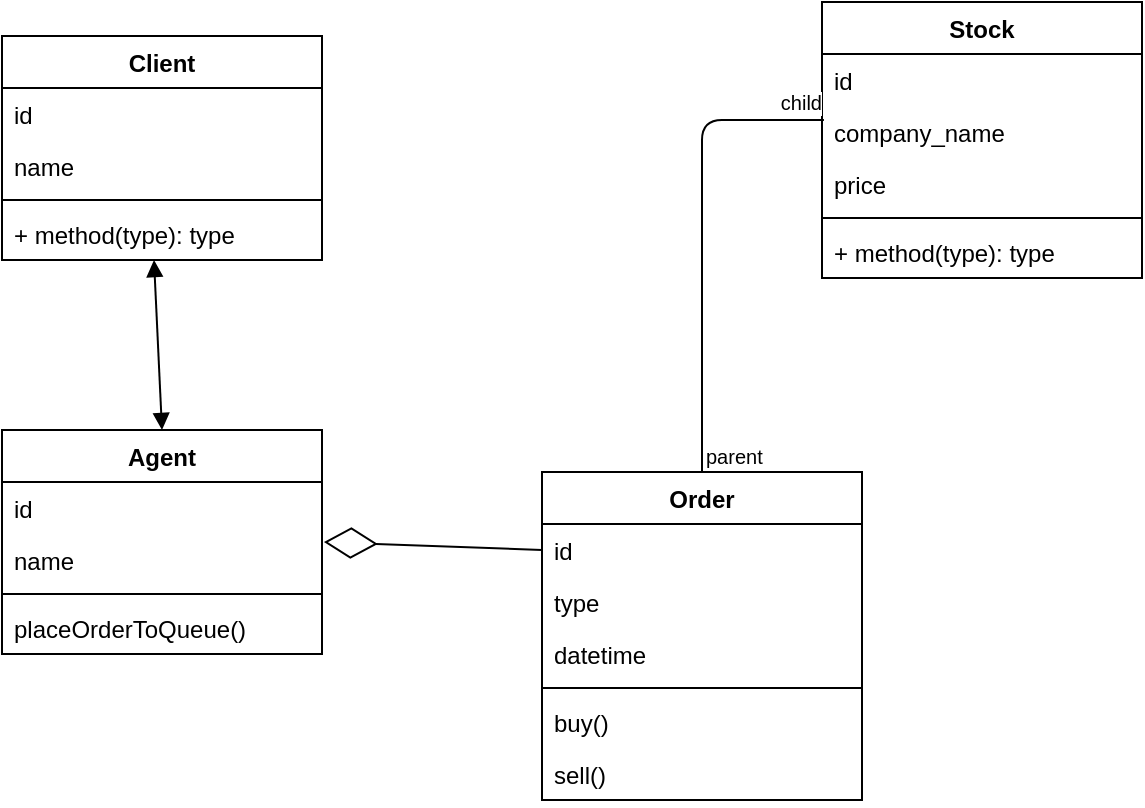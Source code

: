 <mxfile pages="1" version="11.2.4" type="device"><diagram id="giR8DyUIDumRxd8KFajV" name="Page-1"><mxGraphModel dx="1339" dy="776" grid="1" gridSize="10" guides="1" tooltips="1" connect="1" arrows="1" fold="1" page="1" pageScale="1" pageWidth="827" pageHeight="1169" math="0" shadow="0"><root><mxCell id="0"/><mxCell id="1" parent="0"/><mxCell id="FiY4nHufzLq0RqtQPzyp-1" value="Client" style="swimlane;fontStyle=1;align=center;verticalAlign=top;childLayout=stackLayout;horizontal=1;startSize=26;horizontalStack=0;resizeParent=1;resizeParentMax=0;resizeLast=0;collapsible=1;marginBottom=0;" vertex="1" parent="1"><mxGeometry x="170" y="33" width="160" height="112" as="geometry"/></mxCell><mxCell id="FiY4nHufzLq0RqtQPzyp-2" value="id" style="text;strokeColor=none;fillColor=none;align=left;verticalAlign=top;spacingLeft=4;spacingRight=4;overflow=hidden;rotatable=0;points=[[0,0.5],[1,0.5]];portConstraint=eastwest;" vertex="1" parent="FiY4nHufzLq0RqtQPzyp-1"><mxGeometry y="26" width="160" height="26" as="geometry"/></mxCell><mxCell id="FiY4nHufzLq0RqtQPzyp-13" value="name" style="text;strokeColor=none;fillColor=none;align=left;verticalAlign=top;spacingLeft=4;spacingRight=4;overflow=hidden;rotatable=0;points=[[0,0.5],[1,0.5]];portConstraint=eastwest;" vertex="1" parent="FiY4nHufzLq0RqtQPzyp-1"><mxGeometry y="52" width="160" height="26" as="geometry"/></mxCell><mxCell id="FiY4nHufzLq0RqtQPzyp-3" value="" style="line;strokeWidth=1;fillColor=none;align=left;verticalAlign=middle;spacingTop=-1;spacingLeft=3;spacingRight=3;rotatable=0;labelPosition=right;points=[];portConstraint=eastwest;" vertex="1" parent="FiY4nHufzLq0RqtQPzyp-1"><mxGeometry y="78" width="160" height="8" as="geometry"/></mxCell><mxCell id="FiY4nHufzLq0RqtQPzyp-18" value="+ method(type): type" style="text;strokeColor=none;fillColor=none;align=left;verticalAlign=top;spacingLeft=4;spacingRight=4;overflow=hidden;rotatable=0;points=[[0,0.5],[1,0.5]];portConstraint=eastwest;" vertex="1" parent="FiY4nHufzLq0RqtQPzyp-1"><mxGeometry y="86" width="160" height="26" as="geometry"/></mxCell><mxCell id="FiY4nHufzLq0RqtQPzyp-5" value="Order" style="swimlane;fontStyle=1;align=center;verticalAlign=top;childLayout=stackLayout;horizontal=1;startSize=26;horizontalStack=0;resizeParent=1;resizeParentMax=0;resizeLast=0;collapsible=1;marginBottom=0;" vertex="1" parent="1"><mxGeometry x="440" y="251" width="160" height="164" as="geometry"/></mxCell><mxCell id="FiY4nHufzLq0RqtQPzyp-6" value="id" style="text;strokeColor=none;fillColor=none;align=left;verticalAlign=top;spacingLeft=4;spacingRight=4;overflow=hidden;rotatable=0;points=[[0,0.5],[1,0.5]];portConstraint=eastwest;" vertex="1" parent="FiY4nHufzLq0RqtQPzyp-5"><mxGeometry y="26" width="160" height="26" as="geometry"/></mxCell><mxCell id="FiY4nHufzLq0RqtQPzyp-14" value="type" style="text;strokeColor=none;fillColor=none;align=left;verticalAlign=top;spacingLeft=4;spacingRight=4;overflow=hidden;rotatable=0;points=[[0,0.5],[1,0.5]];portConstraint=eastwest;" vertex="1" parent="FiY4nHufzLq0RqtQPzyp-5"><mxGeometry y="52" width="160" height="26" as="geometry"/></mxCell><mxCell id="FiY4nHufzLq0RqtQPzyp-17" value="datetime" style="text;strokeColor=none;fillColor=none;align=left;verticalAlign=top;spacingLeft=4;spacingRight=4;overflow=hidden;rotatable=0;points=[[0,0.5],[1,0.5]];portConstraint=eastwest;" vertex="1" parent="FiY4nHufzLq0RqtQPzyp-5"><mxGeometry y="78" width="160" height="26" as="geometry"/></mxCell><mxCell id="FiY4nHufzLq0RqtQPzyp-7" value="" style="line;strokeWidth=1;fillColor=none;align=left;verticalAlign=middle;spacingTop=-1;spacingLeft=3;spacingRight=3;rotatable=0;labelPosition=right;points=[];portConstraint=eastwest;" vertex="1" parent="FiY4nHufzLq0RqtQPzyp-5"><mxGeometry y="104" width="160" height="8" as="geometry"/></mxCell><mxCell id="FiY4nHufzLq0RqtQPzyp-8" value="buy()&#10;" style="text;strokeColor=none;fillColor=none;align=left;verticalAlign=top;spacingLeft=4;spacingRight=4;overflow=hidden;rotatable=0;points=[[0,0.5],[1,0.5]];portConstraint=eastwest;" vertex="1" parent="FiY4nHufzLq0RqtQPzyp-5"><mxGeometry y="112" width="160" height="26" as="geometry"/></mxCell><mxCell id="FiY4nHufzLq0RqtQPzyp-29" value="sell()&#10;" style="text;strokeColor=none;fillColor=none;align=left;verticalAlign=top;spacingLeft=4;spacingRight=4;overflow=hidden;rotatable=0;points=[[0,0.5],[1,0.5]];portConstraint=eastwest;" vertex="1" parent="FiY4nHufzLq0RqtQPzyp-5"><mxGeometry y="138" width="160" height="26" as="geometry"/></mxCell><mxCell id="FiY4nHufzLq0RqtQPzyp-9" value="Stock" style="swimlane;fontStyle=1;align=center;verticalAlign=top;childLayout=stackLayout;horizontal=1;startSize=26;horizontalStack=0;resizeParent=1;resizeParentMax=0;resizeLast=0;collapsible=1;marginBottom=0;" vertex="1" parent="1"><mxGeometry x="580" y="16" width="160" height="138" as="geometry"/></mxCell><mxCell id="FiY4nHufzLq0RqtQPzyp-10" value="id" style="text;strokeColor=none;fillColor=none;align=left;verticalAlign=top;spacingLeft=4;spacingRight=4;overflow=hidden;rotatable=0;points=[[0,0.5],[1,0.5]];portConstraint=eastwest;" vertex="1" parent="FiY4nHufzLq0RqtQPzyp-9"><mxGeometry y="26" width="160" height="26" as="geometry"/></mxCell><mxCell id="FiY4nHufzLq0RqtQPzyp-15" value="company_name" style="text;strokeColor=none;fillColor=none;align=left;verticalAlign=top;spacingLeft=4;spacingRight=4;overflow=hidden;rotatable=0;points=[[0,0.5],[1,0.5]];portConstraint=eastwest;" vertex="1" parent="FiY4nHufzLq0RqtQPzyp-9"><mxGeometry y="52" width="160" height="26" as="geometry"/></mxCell><mxCell id="FiY4nHufzLq0RqtQPzyp-16" value="price" style="text;strokeColor=none;fillColor=none;align=left;verticalAlign=top;spacingLeft=4;spacingRight=4;overflow=hidden;rotatable=0;points=[[0,0.5],[1,0.5]];portConstraint=eastwest;" vertex="1" parent="FiY4nHufzLq0RqtQPzyp-9"><mxGeometry y="78" width="160" height="26" as="geometry"/></mxCell><mxCell id="FiY4nHufzLq0RqtQPzyp-11" value="" style="line;strokeWidth=1;fillColor=none;align=left;verticalAlign=middle;spacingTop=-1;spacingLeft=3;spacingRight=3;rotatable=0;labelPosition=right;points=[];portConstraint=eastwest;" vertex="1" parent="FiY4nHufzLq0RqtQPzyp-9"><mxGeometry y="104" width="160" height="8" as="geometry"/></mxCell><mxCell id="FiY4nHufzLq0RqtQPzyp-12" value="+ method(type): type" style="text;strokeColor=none;fillColor=none;align=left;verticalAlign=top;spacingLeft=4;spacingRight=4;overflow=hidden;rotatable=0;points=[[0,0.5],[1,0.5]];portConstraint=eastwest;" vertex="1" parent="FiY4nHufzLq0RqtQPzyp-9"><mxGeometry y="112" width="160" height="26" as="geometry"/></mxCell><mxCell id="FiY4nHufzLq0RqtQPzyp-19" value="Agent" style="swimlane;fontStyle=1;align=center;verticalAlign=top;childLayout=stackLayout;horizontal=1;startSize=26;horizontalStack=0;resizeParent=1;resizeParentMax=0;resizeLast=0;collapsible=1;marginBottom=0;" vertex="1" parent="1"><mxGeometry x="170" y="230" width="160" height="112" as="geometry"/></mxCell><mxCell id="FiY4nHufzLq0RqtQPzyp-20" value="id" style="text;strokeColor=none;fillColor=none;align=left;verticalAlign=top;spacingLeft=4;spacingRight=4;overflow=hidden;rotatable=0;points=[[0,0.5],[1,0.5]];portConstraint=eastwest;" vertex="1" parent="FiY4nHufzLq0RqtQPzyp-19"><mxGeometry y="26" width="160" height="26" as="geometry"/></mxCell><mxCell id="FiY4nHufzLq0RqtQPzyp-23" value="name" style="text;strokeColor=none;fillColor=none;align=left;verticalAlign=top;spacingLeft=4;spacingRight=4;overflow=hidden;rotatable=0;points=[[0,0.5],[1,0.5]];portConstraint=eastwest;" vertex="1" parent="FiY4nHufzLq0RqtQPzyp-19"><mxGeometry y="52" width="160" height="26" as="geometry"/></mxCell><mxCell id="FiY4nHufzLq0RqtQPzyp-21" value="" style="line;strokeWidth=1;fillColor=none;align=left;verticalAlign=middle;spacingTop=-1;spacingLeft=3;spacingRight=3;rotatable=0;labelPosition=right;points=[];portConstraint=eastwest;" vertex="1" parent="FiY4nHufzLq0RqtQPzyp-19"><mxGeometry y="78" width="160" height="8" as="geometry"/></mxCell><mxCell id="FiY4nHufzLq0RqtQPzyp-22" value="placeOrderToQueue()" style="text;strokeColor=none;fillColor=none;align=left;verticalAlign=top;spacingLeft=4;spacingRight=4;overflow=hidden;rotatable=0;points=[[0,0.5],[1,0.5]];portConstraint=eastwest;" vertex="1" parent="FiY4nHufzLq0RqtQPzyp-19"><mxGeometry y="86" width="160" height="26" as="geometry"/></mxCell><mxCell id="FiY4nHufzLq0RqtQPzyp-24" value="" style="endArrow=block;startArrow=block;endFill=1;startFill=1;html=1;entryX=0.475;entryY=1;entryDx=0;entryDy=0;entryPerimeter=0;exitX=0.5;exitY=0;exitDx=0;exitDy=0;" edge="1" parent="1" source="FiY4nHufzLq0RqtQPzyp-19" target="FiY4nHufzLq0RqtQPzyp-18"><mxGeometry width="160" relative="1" as="geometry"><mxPoint x="170" y="410" as="sourcePoint"/><mxPoint x="330" y="410" as="targetPoint"/></mxGeometry></mxCell><mxCell id="FiY4nHufzLq0RqtQPzyp-25" value="" style="endArrow=diamondThin;endFill=0;endSize=24;html=1;entryX=1.006;entryY=0.154;entryDx=0;entryDy=0;entryPerimeter=0;exitX=0;exitY=0.5;exitDx=0;exitDy=0;" edge="1" parent="1" source="FiY4nHufzLq0RqtQPzyp-6" target="FiY4nHufzLq0RqtQPzyp-23"><mxGeometry width="160" relative="1" as="geometry"><mxPoint x="170" y="410" as="sourcePoint"/><mxPoint x="330" y="410" as="targetPoint"/></mxGeometry></mxCell><mxCell id="FiY4nHufzLq0RqtQPzyp-26" value="" style="endArrow=none;html=1;edgeStyle=orthogonalEdgeStyle;exitX=0.5;exitY=0;exitDx=0;exitDy=0;entryX=0.006;entryY=0.269;entryDx=0;entryDy=0;entryPerimeter=0;" edge="1" parent="1" source="FiY4nHufzLq0RqtQPzyp-5" target="FiY4nHufzLq0RqtQPzyp-15"><mxGeometry relative="1" as="geometry"><mxPoint x="170" y="410" as="sourcePoint"/><mxPoint x="330" y="410" as="targetPoint"/></mxGeometry></mxCell><mxCell id="FiY4nHufzLq0RqtQPzyp-27" value="parent" style="resizable=0;html=1;align=left;verticalAlign=bottom;labelBackgroundColor=#ffffff;fontSize=10;" connectable="0" vertex="1" parent="FiY4nHufzLq0RqtQPzyp-26"><mxGeometry x="-1" relative="1" as="geometry"/></mxCell><mxCell id="FiY4nHufzLq0RqtQPzyp-28" value="child" style="resizable=0;html=1;align=right;verticalAlign=bottom;labelBackgroundColor=#ffffff;fontSize=10;" connectable="0" vertex="1" parent="FiY4nHufzLq0RqtQPzyp-26"><mxGeometry x="1" relative="1" as="geometry"/></mxCell></root></mxGraphModel></diagram></mxfile>